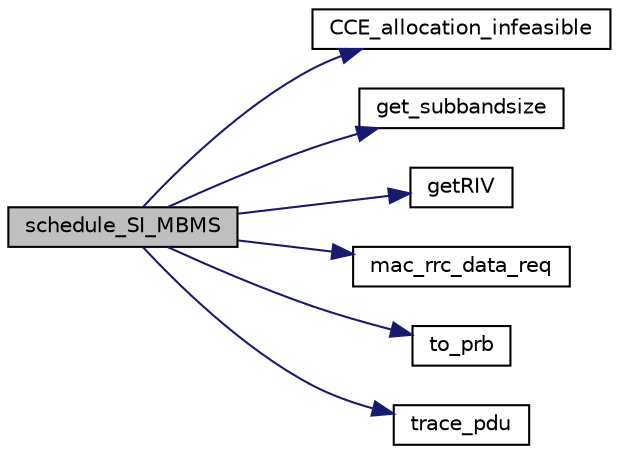 digraph "schedule_SI_MBMS"
{
 // LATEX_PDF_SIZE
  edge [fontname="Helvetica",fontsize="10",labelfontname="Helvetica",labelfontsize="10"];
  node [fontname="Helvetica",fontsize="10",shape=record];
  rankdir="LR";
  Node1 [label="schedule_SI_MBMS",height=0.2,width=0.4,color="black", fillcolor="grey75", style="filled", fontcolor="black",tooltip="First stage of SI Scheduling. Gets a SI SDU from RRC if available and computes the MCS required to tr..."];
  Node1 -> Node2 [color="midnightblue",fontsize="10",style="solid",fontname="Helvetica"];
  Node2 [label="CCE_allocation_infeasible",height=0.2,width=0.4,color="black", fillcolor="white", style="filled",URL="$group____mac.html#ga08091f59e46cc6cbe9eac747d19517e6",tooltip=" "];
  Node1 -> Node3 [color="midnightblue",fontsize="10",style="solid",fontname="Helvetica"];
  Node3 [label="get_subbandsize",height=0.2,width=0.4,color="black", fillcolor="white", style="filled",URL="$group____mac.html#ga0b76690e5550076c30d38c610775d357",tooltip=" "];
  Node1 -> Node4 [color="midnightblue",fontsize="10",style="solid",fontname="Helvetica"];
  Node4 [label="getRIV",height=0.2,width=0.4,color="black", fillcolor="white", style="filled",URL="$group____mac.html#gae65b248bf8977191ccf415abdb95dcb5",tooltip=" "];
  Node1 -> Node5 [color="midnightblue",fontsize="10",style="solid",fontname="Helvetica"];
  Node5 [label="mac_rrc_data_req",height=0.2,width=0.4,color="black", fillcolor="white", style="filled",URL="$openair__rrc__L2__interface_8c.html#a6c8f61f4023c21ac256a0d6fe60b424b",tooltip=" "];
  Node1 -> Node6 [color="midnightblue",fontsize="10",style="solid",fontname="Helvetica"];
  Node6 [label="to_prb",height=0.2,width=0.4,color="black", fillcolor="white", style="filled",URL="$group____mac.html#ga2ecb220c8c3fc34274ba8838c3106240",tooltip=" "];
  Node1 -> Node7 [color="midnightblue",fontsize="10",style="solid",fontname="Helvetica"];
  Node7 [label="trace_pdu",height=0.2,width=0.4,color="black", fillcolor="white", style="filled",URL="$group____oai.html#ga33d924a6f237550baee5d5048bd5c839",tooltip=" "];
}
